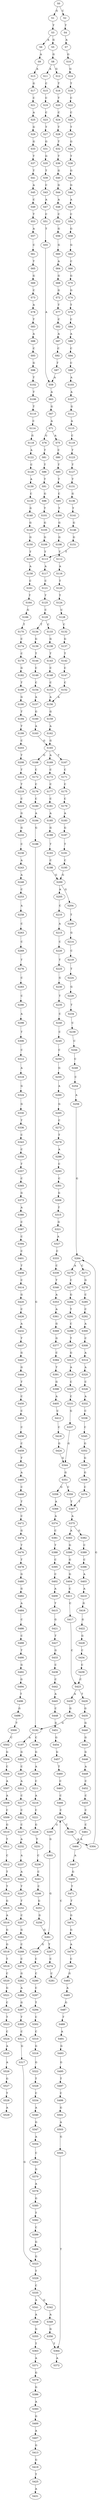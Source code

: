 strict digraph  {
	S0 -> S1 [ label = G ];
	S0 -> S2 [ label = C ];
	S1 -> S3 [ label = T ];
	S2 -> S4 [ label = T ];
	S3 -> S5 [ label = G ];
	S3 -> S6 [ label = A ];
	S4 -> S7 [ label = A ];
	S5 -> S8 [ label = G ];
	S6 -> S9 [ label = A ];
	S7 -> S10 [ label = G ];
	S8 -> S11 [ label = A ];
	S8 -> S12 [ label = G ];
	S9 -> S13 [ label = A ];
	S10 -> S14 [ label = G ];
	S11 -> S15 [ label = C ];
	S12 -> S16 [ label = T ];
	S13 -> S17 [ label = G ];
	S14 -> S18 [ label = T ];
	S15 -> S19 [ label = C ];
	S16 -> S20 [ label = T ];
	S17 -> S21 [ label = C ];
	S18 -> S22 [ label = C ];
	S19 -> S23 [ label = C ];
	S20 -> S24 [ label = C ];
	S21 -> S25 [ label = A ];
	S22 -> S26 [ label = C ];
	S23 -> S27 [ label = T ];
	S24 -> S28 [ label = T ];
	S25 -> S29 [ label = G ];
	S26 -> S30 [ label = T ];
	S27 -> S31 [ label = G ];
	S28 -> S32 [ label = T ];
	S29 -> S33 [ label = G ];
	S30 -> S34 [ label = G ];
	S31 -> S35 [ label = G ];
	S32 -> S36 [ label = T ];
	S33 -> S37 [ label = T ];
	S34 -> S38 [ label = T ];
	S35 -> S39 [ label = T ];
	S36 -> S40 [ label = G ];
	S37 -> S41 [ label = T ];
	S38 -> S42 [ label = G ];
	S39 -> S43 [ label = C ];
	S40 -> S44 [ label = G ];
	S41 -> S45 [ label = A ];
	S42 -> S46 [ label = G ];
	S43 -> S47 [ label = A ];
	S44 -> S48 [ label = A ];
	S45 -> S49 [ label = C ];
	S46 -> S50 [ label = A ];
	S47 -> S51 [ label = C ];
	S48 -> S52 [ label = C ];
	S49 -> S53 [ label = T ];
	S50 -> S54 [ label = C ];
	S51 -> S55 [ label = T ];
	S52 -> S56 [ label = G ];
	S53 -> S57 [ label = A ];
	S54 -> S58 [ label = G ];
	S55 -> S59 [ label = A ];
	S56 -> S60 [ label = G ];
	S57 -> S61 [ label = C ];
	S58 -> S62 [ label = G ];
	S59 -> S63 [ label = A ];
	S60 -> S64 [ label = A ];
	S61 -> S65 [ label = T ];
	S62 -> S66 [ label = C ];
	S63 -> S67 [ label = G ];
	S64 -> S68 [ label = G ];
	S65 -> S69 [ label = G ];
	S66 -> S70 [ label = G ];
	S67 -> S71 [ label = A ];
	S68 -> S72 [ label = G ];
	S69 -> S73 [ label = C ];
	S70 -> S74 [ label = G ];
	S71 -> S75 [ label = A ];
	S71 -> S76 [ label = G ];
	S72 -> S77 [ label = T ];
	S73 -> S78 [ label = A ];
	S74 -> S79 [ label = T ];
	S75 -> S80 [ label = C ];
	S76 -> S81 [ label = T ];
	S77 -> S82 [ label = C ];
	S78 -> S83 [ label = T ];
	S79 -> S84 [ label = C ];
	S80 -> S85 [ label = T ];
	S81 -> S86 [ label = T ];
	S82 -> S87 [ label = A ];
	S83 -> S88 [ label = A ];
	S84 -> S89 [ label = A ];
	S85 -> S90 [ label = T ];
	S86 -> S91 [ label = T ];
	S87 -> S92 [ label = C ];
	S88 -> S93 [ label = C ];
	S89 -> S94 [ label = C ];
	S90 -> S95 [ label = C ];
	S91 -> S96 [ label = G ];
	S92 -> S97 [ label = T ];
	S93 -> S98 [ label = G ];
	S94 -> S99 [ label = C ];
	S95 -> S100 [ label = T ];
	S96 -> S101 [ label = T ];
	S97 -> S59 [ label = A ];
	S98 -> S102 [ label = T ];
	S99 -> S103 [ label = A ];
	S100 -> S104 [ label = G ];
	S101 -> S105 [ label = G ];
	S102 -> S106 [ label = T ];
	S103 -> S107 [ label = A ];
	S104 -> S108 [ label = G ];
	S105 -> S109 [ label = G ];
	S106 -> S110 [ label = T ];
	S107 -> S111 [ label = G ];
	S108 -> S112 [ label = T ];
	S109 -> S113 [ label = T ];
	S110 -> S114 [ label = C ];
	S111 -> S115 [ label = A ];
	S112 -> S116 [ label = A ];
	S113 -> S117 [ label = A ];
	S114 -> S118 [ label = G ];
	S115 -> S119 [ label = C ];
	S116 -> S120 [ label = T ];
	S117 -> S121 [ label = C ];
	S118 -> S122 [ label = A ];
	S119 -> S123 [ label = T ];
	S120 -> S124 [ label = T ];
	S121 -> S125 [ label = T ];
	S122 -> S126 [ label = C ];
	S123 -> S127 [ label = T ];
	S124 -> S128 [ label = C ];
	S125 -> S129 [ label = C ];
	S126 -> S130 [ label = A ];
	S127 -> S131 [ label = T ];
	S128 -> S132 [ label = C ];
	S129 -> S133 [ label = C ];
	S129 -> S134 [ label = T ];
	S130 -> S135 [ label = C ];
	S131 -> S136 [ label = G ];
	S132 -> S137 [ label = G ];
	S133 -> S138 [ label = G ];
	S134 -> S139 [ label = G ];
	S135 -> S140 [ label = G ];
	S136 -> S141 [ label = T ];
	S137 -> S142 [ label = T ];
	S138 -> S143 [ label = T ];
	S139 -> S144 [ label = T ];
	S140 -> S145 [ label = G ];
	S141 -> S146 [ label = G ];
	S142 -> S147 [ label = C ];
	S143 -> S148 [ label = C ];
	S144 -> S149 [ label = C ];
	S145 -> S150 [ label = G ];
	S146 -> S151 [ label = G ];
	S147 -> S152 [ label = C ];
	S148 -> S153 [ label = C ];
	S149 -> S154 [ label = C ];
	S150 -> S155 [ label = T ];
	S151 -> S113 [ label = T ];
	S152 -> S156 [ label = A ];
	S153 -> S156 [ label = A ];
	S154 -> S157 [ label = A ];
	S155 -> S158 [ label = A ];
	S156 -> S159 [ label = G ];
	S157 -> S160 [ label = G ];
	S158 -> S161 [ label = C ];
	S159 -> S162 [ label = A ];
	S160 -> S163 [ label = A ];
	S161 -> S164 [ label = T ];
	S162 -> S165 [ label = G ];
	S163 -> S165 [ label = G ];
	S164 -> S166 [ label = G ];
	S165 -> S167 [ label = T ];
	S165 -> S168 [ label = G ];
	S165 -> S169 [ label = A ];
	S166 -> S170 [ label = T ];
	S167 -> S171 [ label = C ];
	S168 -> S172 [ label = C ];
	S169 -> S173 [ label = C ];
	S170 -> S174 [ label = C ];
	S171 -> S175 [ label = C ];
	S172 -> S176 [ label = C ];
	S173 -> S177 [ label = C ];
	S174 -> S178 [ label = C ];
	S175 -> S179 [ label = C ];
	S176 -> S180 [ label = C ];
	S177 -> S181 [ label = C ];
	S178 -> S182 [ label = G ];
	S179 -> S183 [ label = A ];
	S180 -> S184 [ label = A ];
	S181 -> S185 [ label = A ];
	S182 -> S186 [ label = T ];
	S183 -> S187 [ label = G ];
	S184 -> S188 [ label = G ];
	S185 -> S189 [ label = G ];
	S186 -> S190 [ label = G ];
	S187 -> S191 [ label = T ];
	S188 -> S192 [ label = G ];
	S189 -> S193 [ label = T ];
	S190 -> S194 [ label = T ];
	S191 -> S195 [ label = C ];
	S192 -> S196 [ label = C ];
	S192 -> S197 [ label = A ];
	S193 -> S198 [ label = C ];
	S194 -> S199 [ label = T ];
	S195 -> S200 [ label = G ];
	S196 -> S201 [ label = G ];
	S197 -> S202 [ label = G ];
	S198 -> S200 [ label = G ];
	S199 -> S203 [ label = C ];
	S200 -> S204 [ label = G ];
	S200 -> S205 [ label = A ];
	S201 -> S206 [ label = A ];
	S202 -> S207 [ label = C ];
	S203 -> S208 [ label = T ];
	S204 -> S209 [ label = T ];
	S205 -> S210 [ label = C ];
	S206 -> S211 [ label = C ];
	S207 -> S212 [ label = A ];
	S208 -> S213 [ label = T ];
	S209 -> S214 [ label = G ];
	S210 -> S215 [ label = A ];
	S211 -> S216 [ label = A ];
	S212 -> S217 [ label = C ];
	S213 -> S218 [ label = T ];
	S214 -> S219 [ label = C ];
	S215 -> S220 [ label = C ];
	S216 -> S221 [ label = C ];
	S217 -> S222 [ label = C ];
	S218 -> S223 [ label = C ];
	S219 -> S224 [ label = T ];
	S220 -> S225 [ label = T ];
	S221 -> S226 [ label = G ];
	S222 -> S227 [ label = C ];
	S223 -> S228 [ label = G ];
	S224 -> S229 [ label = G ];
	S225 -> S230 [ label = G ];
	S226 -> S231 [ label = T ];
	S227 -> S232 [ label = A ];
	S228 -> S233 [ label = G ];
	S229 -> S234 [ label = T ];
	S230 -> S235 [ label = T ];
	S231 -> S236 [ label = C ];
	S232 -> S237 [ label = A ];
	S233 -> S238 [ label = C ];
	S234 -> S239 [ label = C ];
	S235 -> S240 [ label = C ];
	S236 -> S241 [ label = C ];
	S237 -> S242 [ label = A ];
	S238 -> S243 [ label = A ];
	S239 -> S244 [ label = C ];
	S240 -> S245 [ label = C ];
	S241 -> S246 [ label = C ];
	S242 -> S247 [ label = T ];
	S243 -> S248 [ label = A ];
	S244 -> S249 [ label = C ];
	S245 -> S250 [ label = C ];
	S246 -> S251 [ label = G ];
	S247 -> S252 [ label = T ];
	S248 -> S253 [ label = C ];
	S249 -> S254 [ label = C ];
	S250 -> S255 [ label = G ];
	S251 -> S256 [ label = G ];
	S252 -> S257 [ label = C ];
	S253 -> S258 [ label = A ];
	S254 -> S259 [ label = A ];
	S255 -> S260 [ label = A ];
	S256 -> S261 [ label = G ];
	S257 -> S262 [ label = G ];
	S258 -> S263 [ label = C ];
	S259 -> S264 [ label = G ];
	S260 -> S265 [ label = G ];
	S261 -> S266 [ label = G ];
	S261 -> S267 [ label = T ];
	S262 -> S268 [ label = C ];
	S263 -> S269 [ label = C ];
	S264 -> S270 [ label = A ];
	S264 -> S271 [ label = C ];
	S265 -> S272 [ label = C ];
	S266 -> S273 [ label = C ];
	S267 -> S274 [ label = C ];
	S268 -> S275 [ label = C ];
	S269 -> S276 [ label = T ];
	S270 -> S277 [ label = C ];
	S271 -> S278 [ label = G ];
	S272 -> S279 [ label = T ];
	S273 -> S280 [ label = C ];
	S274 -> S281 [ label = C ];
	S275 -> S282 [ label = G ];
	S276 -> S283 [ label = C ];
	S277 -> S284 [ label = G ];
	S278 -> S285 [ label = C ];
	S279 -> S286 [ label = A ];
	S280 -> S287 [ label = C ];
	S281 -> S288 [ label = C ];
	S282 -> S289 [ label = A ];
	S283 -> S290 [ label = C ];
	S284 -> S291 [ label = T ];
	S285 -> S292 [ label = C ];
	S286 -> S293 [ label = C ];
	S287 -> S294 [ label = T ];
	S288 -> S295 [ label = G ];
	S288 -> S296 [ label = C ];
	S289 -> S297 [ label = G ];
	S290 -> S298 [ label = A ];
	S291 -> S299 [ label = C ];
	S292 -> S300 [ label = A ];
	S293 -> S301 [ label = C ];
	S294 -> S302 [ label = C ];
	S295 -> S303 [ label = G ];
	S296 -> S304 [ label = A ];
	S297 -> S305 [ label = T ];
	S298 -> S306 [ label = T ];
	S299 -> S307 [ label = T ];
	S300 -> S308 [ label = C ];
	S301 -> S309 [ label = G ];
	S302 -> S310 [ label = C ];
	S303 -> S261 [ label = G ];
	S304 -> S264 [ label = G ];
	S305 -> S311 [ label = C ];
	S306 -> S312 [ label = C ];
	S307 -> S313 [ label = G ];
	S308 -> S314 [ label = A ];
	S309 -> S315 [ label = T ];
	S310 -> S316 [ label = G ];
	S311 -> S317 [ label = G ];
	S312 -> S318 [ label = A ];
	S313 -> S319 [ label = A ];
	S314 -> S320 [ label = A ];
	S315 -> S321 [ label = G ];
	S316 -> S322 [ label = G ];
	S317 -> S323 [ label = G ];
	S318 -> S324 [ label = G ];
	S319 -> S325 [ label = C ];
	S320 -> S326 [ label = C ];
	S321 -> S327 [ label = A ];
	S322 -> S328 [ label = T ];
	S323 -> S329 [ label = T ];
	S324 -> S330 [ label = G ];
	S325 -> S331 [ label = C ];
	S326 -> S332 [ label = A ];
	S327 -> S333 [ label = C ];
	S328 -> S334 [ label = C ];
	S329 -> S335 [ label = C ];
	S330 -> S336 [ label = T ];
	S331 -> S337 [ label = G ];
	S332 -> S338 [ label = C ];
	S333 -> S339 [ label = C ];
	S334 -> S340 [ label = A ];
	S335 -> S341 [ label = A ];
	S335 -> S342 [ label = G ];
	S336 -> S343 [ label = C ];
	S337 -> S344 [ label = G ];
	S338 -> S345 [ label = C ];
	S339 -> S346 [ label = T ];
	S340 -> S347 [ label = G ];
	S341 -> S348 [ label = A ];
	S342 -> S349 [ label = A ];
	S343 -> S350 [ label = C ];
	S344 -> S351 [ label = G ];
	S345 -> S352 [ label = G ];
	S346 -> S353 [ label = A ];
	S347 -> S354 [ label = A ];
	S348 -> S355 [ label = G ];
	S349 -> S356 [ label = G ];
	S350 -> S357 [ label = T ];
	S351 -> S358 [ label = G ];
	S351 -> S359 [ label = C ];
	S352 -> S360 [ label = G ];
	S353 -> S361 [ label = A ];
	S354 -> S362 [ label = C ];
	S355 -> S363 [ label = T ];
	S356 -> S364 [ label = T ];
	S357 -> S365 [ label = C ];
	S358 -> S366 [ label = A ];
	S359 -> S367 [ label = T ];
	S360 -> S368 [ label = G ];
	S361 -> S369 [ label = G ];
	S362 -> S370 [ label = G ];
	S363 -> S371 [ label = A ];
	S364 -> S372 [ label = A ];
	S365 -> S373 [ label = G ];
	S366 -> S374 [ label = A ];
	S367 -> S375 [ label = A ];
	S368 -> S376 [ label = C ];
	S369 -> S377 [ label = G ];
	S370 -> S378 [ label = A ];
	S371 -> S379 [ label = G ];
	S373 -> S380 [ label = A ];
	S374 -> S381 [ label = C ];
	S375 -> S382 [ label = G ];
	S375 -> S383 [ label = A ];
	S376 -> S367 [ label = T ];
	S377 -> S384 [ label = C ];
	S378 -> S385 [ label = G ];
	S379 -> S386 [ label = G ];
	S380 -> S387 [ label = C ];
	S381 -> S388 [ label = T ];
	S382 -> S389 [ label = C ];
	S383 -> S390 [ label = G ];
	S384 -> S391 [ label = T ];
	S385 -> S392 [ label = T ];
	S386 -> S393 [ label = A ];
	S387 -> S394 [ label = C ];
	S388 -> S395 [ label = C ];
	S389 -> S396 [ label = C ];
	S390 -> S397 [ label = G ];
	S391 -> S398 [ label = G ];
	S392 -> S399 [ label = C ];
	S393 -> S400 [ label = G ];
	S394 -> S401 [ label = C ];
	S395 -> S402 [ label = C ];
	S396 -> S403 [ label = A ];
	S397 -> S404 [ label = G ];
	S398 -> S405 [ label = A ];
	S399 -> S406 [ label = G ];
	S400 -> S407 [ label = A ];
	S401 -> S408 [ label = T ];
	S402 -> S409 [ label = A ];
	S403 -> S410 [ label = A ];
	S404 -> S411 [ label = C ];
	S405 -> S412 [ label = C ];
	S406 -> S323 [ label = G ];
	S407 -> S413 [ label = G ];
	S408 -> S414 [ label = C ];
	S409 -> S415 [ label = T ];
	S410 -> S416 [ label = G ];
	S411 -> S417 [ label = C ];
	S412 -> S418 [ label = C ];
	S413 -> S419 [ label = G ];
	S414 -> S420 [ label = G ];
	S415 -> S421 [ label = G ];
	S416 -> S422 [ label = G ];
	S417 -> S423 [ label = C ];
	S418 -> S424 [ label = G ];
	S419 -> S425 [ label = T ];
	S420 -> S426 [ label = C ];
	S421 -> S427 [ label = T ];
	S422 -> S428 [ label = G ];
	S423 -> S429 [ label = T ];
	S423 -> S430 [ label = A ];
	S424 -> S344 [ label = G ];
	S425 -> S431 [ label = A ];
	S426 -> S432 [ label = A ];
	S427 -> S433 [ label = G ];
	S428 -> S434 [ label = C ];
	S429 -> S435 [ label = G ];
	S430 -> S436 [ label = G ];
	S432 -> S437 [ label = T ];
	S433 -> S438 [ label = C ];
	S434 -> S439 [ label = C ];
	S435 -> S440 [ label = G ];
	S436 -> S192 [ label = G ];
	S437 -> S441 [ label = G ];
	S438 -> S442 [ label = C ];
	S439 -> S423 [ label = C ];
	S440 -> S443 [ label = G ];
	S441 -> S444 [ label = G ];
	S442 -> S445 [ label = A ];
	S443 -> S446 [ label = G ];
	S444 -> S447 [ label = T ];
	S445 -> S448 [ label = C ];
	S446 -> S449 [ label = A ];
	S447 -> S450 [ label = C ];
	S448 -> S451 [ label = G ];
	S449 -> S452 [ label = C ];
	S450 -> S453 [ label = C ];
	S451 -> S454 [ label = G ];
	S452 -> S455 [ label = C ];
	S453 -> S456 [ label = C ];
	S454 -> S457 [ label = G ];
	S455 -> S458 [ label = C ];
	S456 -> S459 [ label = C ];
	S457 -> S460 [ label = T ];
	S458 -> S461 [ label = C ];
	S459 -> S462 [ label = T ];
	S460 -> S463 [ label = C ];
	S461 -> S464 [ label = A ];
	S462 -> S465 [ label = A ];
	S463 -> S466 [ label = C ];
	S464 -> S467 [ label = A ];
	S465 -> S468 [ label = C ];
	S466 -> S288 [ label = C ];
	S467 -> S469 [ label = G ];
	S468 -> S470 [ label = T ];
	S469 -> S471 [ label = T ];
	S470 -> S472 [ label = C ];
	S471 -> S473 [ label = T ];
	S472 -> S474 [ label = G ];
	S473 -> S475 [ label = G ];
	S474 -> S476 [ label = T ];
	S475 -> S477 [ label = G ];
	S476 -> S478 [ label = T ];
	S477 -> S479 [ label = A ];
	S478 -> S480 [ label = G ];
	S479 -> S481 [ label = C ];
	S480 -> S482 [ label = G ];
	S481 -> S483 [ label = G ];
	S482 -> S484 [ label = A ];
	S483 -> S485 [ label = A ];
	S484 -> S486 [ label = C ];
	S485 -> S487 [ label = G ];
	S486 -> S488 [ label = C ];
	S487 -> S489 [ label = T ];
	S488 -> S490 [ label = T ];
	S489 -> S491 [ label = A ];
	S490 -> S492 [ label = G ];
	S491 -> S493 [ label = G ];
	S492 -> S494 [ label = G ];
	S493 -> S495 [ label = G ];
	S494 -> S496 [ label = T ];
	S495 -> S497 [ label = T ];
	S496 -> S498 [ label = G ];
	S497 -> S499 [ label = C ];
	S498 -> S500 [ label = T ];
	S499 -> S501 [ label = G ];
	S500 -> S502 [ label = C ];
	S501 -> S503 [ label = A ];
	S502 -> S504 [ label = G ];
	S503 -> S505 [ label = G ];
	S504 -> S506 [ label = C ];
	S505 -> S364 [ label = T ];
	S506 -> S507 [ label = A ];
	S507 -> S508 [ label = A ];
	S508 -> S509 [ label = C ];
	S509 -> S510 [ label = G ];
	S510 -> S511 [ label = T ];
	S511 -> S512 [ label = C ];
	S512 -> S513 [ label = T ];
	S513 -> S514 [ label = T ];
	S514 -> S515 [ label = G ];
	S515 -> S516 [ label = A ];
	S516 -> S517 [ label = G ];
	S517 -> S518 [ label = G ];
	S518 -> S519 [ label = T ];
	S519 -> S520 [ label = C ];
	S520 -> S521 [ label = G ];
	S521 -> S522 [ label = C ];
	S522 -> S523 [ label = T ];
	S523 -> S524 [ label = C ];
	S524 -> S525 [ label = A ];
	S525 -> S526 [ label = A ];
	S526 -> S527 [ label = G ];
	S527 -> S528 [ label = T ];
	S528 -> S529 [ label = A ];
}
